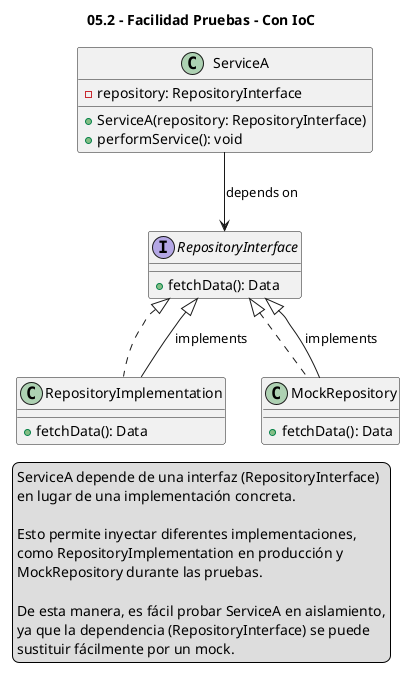 @startuml

title 05.2 - Facilidad Pruebas - Con IoC

legend left
ServiceA depende de una interfaz (RepositoryInterface)
en lugar de una implementación concreta.

Esto permite inyectar diferentes implementaciones,
como RepositoryImplementation en producción y
MockRepository durante las pruebas.

De esta manera, es fácil probar ServiceA en aislamiento,
ya que la dependencia (RepositoryInterface) se puede
sustituir fácilmente por un mock.
end legend

class ServiceA {
    - repository: RepositoryInterface
    + ServiceA(repository: RepositoryInterface)
    + performService(): void
}

interface RepositoryInterface {
    + fetchData(): Data
}

class RepositoryImplementation implements RepositoryInterface {
    + fetchData(): Data
}

class MockRepository implements RepositoryInterface {
    + fetchData(): Data
}

ServiceA --> RepositoryInterface : depends on
RepositoryImplementation --|> RepositoryInterface : implements
MockRepository --|> RepositoryInterface : implements
@enduml

ServiceA depende de una interfaz (RepositoryInterface) en lugar de una implementación concreta.
Esto permite inyectar diferentes implementaciones, como RepositoryImplementation en producción y MockRepository durante las pruebas. De esta manera, es fácil probar ServiceA en aislamiento, ya que la dependencia (RepositoryInterface) se puede sustituir fácilmente por un mock.